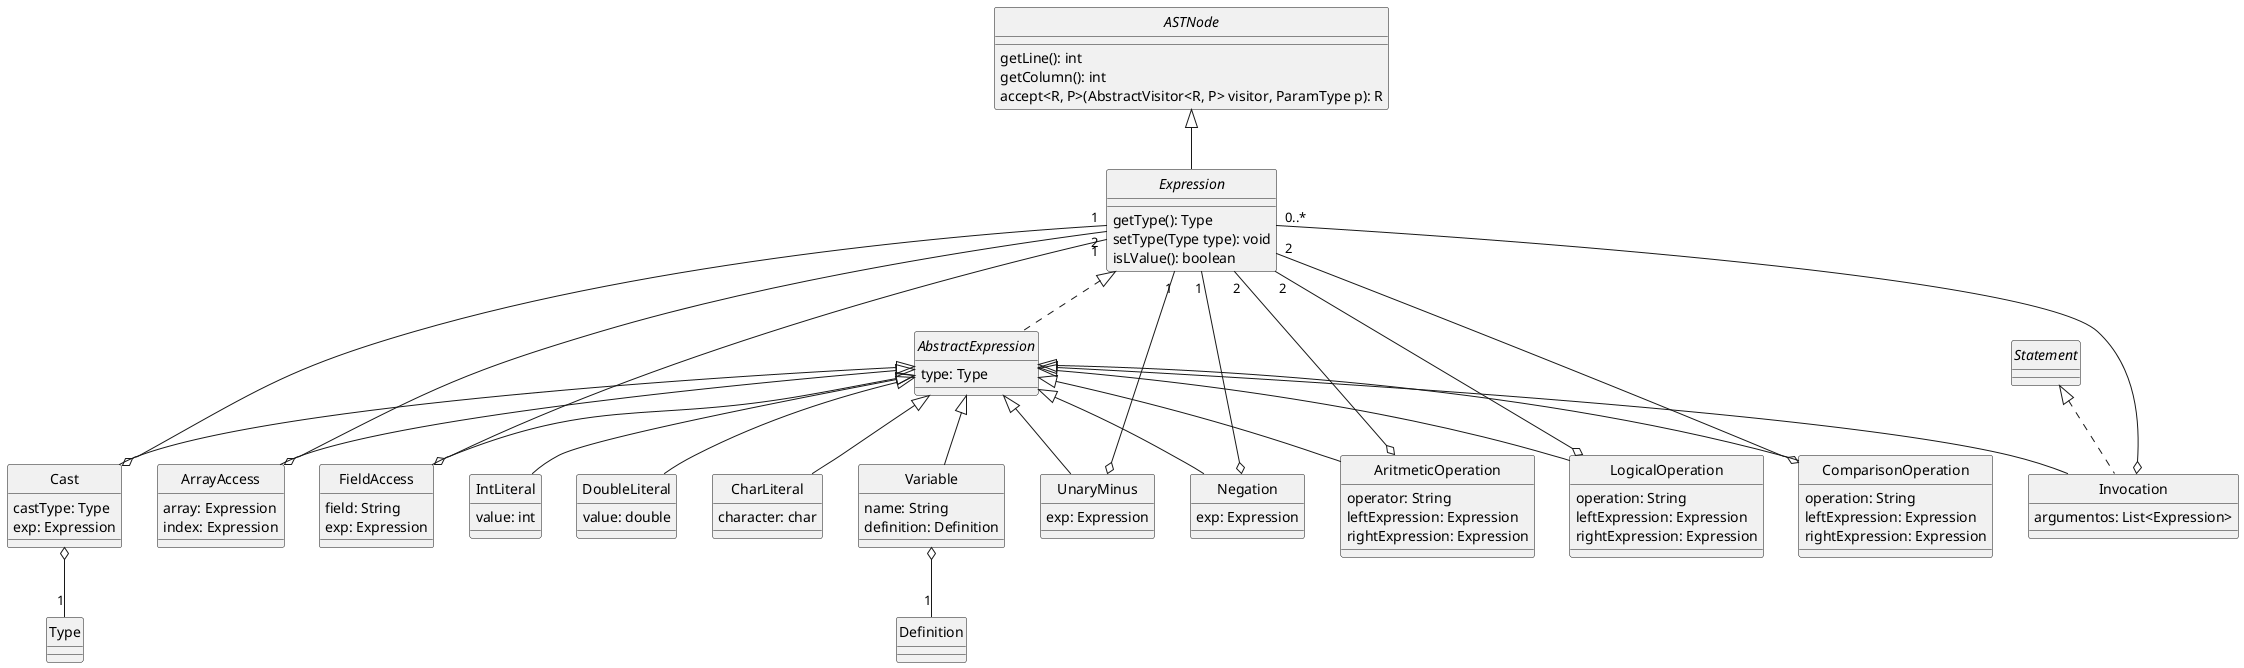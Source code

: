 @startuml Expressions
skinparam style strictuml
skinparam monochrome true


interface ASTNode {
    getLine(): int
    getColumn(): int
    accept<R, P>(AbstractVisitor<R, P> visitor, ParamType p): R
}

interface Expression {
    getType(): Type
    setType(Type type): void
    isLValue(): boolean
}

abstract AbstractExpression implements Expression {
    type: Type
}

class IntLiteral {
    value: int
}

class DoubleLiteral {
    value: double
}

class CharLiteral {
    character: char
}

class Variable {
    name: String
    definition: Definition
}

class AritmeticOperation {
    operator: String
    leftExpression: Expression
    rightExpression: Expression
    ' Deben de poder ser evaluables
}

class LogicalOperation extends AbstractExpression {
    operation: String
    leftExpression: Expression
    rightExpression: Expression
'    En este caso deben de ser enteron para poder funcionar
}

class ComparisonOperation extends AbstractExpression {
    operation: String
    leftExpression: Expression
    rightExpression: Expression
}

class Invocation extends AbstractExpression implements Statement {
    argumentos: List<Expression>
}

class Cast {
    castType: Type
    exp: Expression
}

class ArrayAccess extends AbstractExpression {
    array: Expression
    index: Expression
}

class FieldAccess extends AbstractExpression {
    field: String
    exp: Expression
}

class UnaryMinus extends AbstractExpression {
    exp: Expression
}

class Negation extends AbstractExpression {
    exp: Expression
}


ASTNode <|-- Expression
AbstractExpression <|-- IntLiteral
AbstractExpression <|-- DoubleLiteral
AbstractExpression <|-- CharLiteral
AbstractExpression <|-- Variable
AbstractExpression <|-- AritmeticOperation
AritmeticOperation o-- "2" Expression
LogicalOperation o-- "2" Expression
ComparisonOperation o-- "2" Expression
Negation o-- "1" Expression
UnaryMinus o-- "1" Expression
Cast o-- "1" Expression
FieldAccess o-- "1" Expression
Invocation o-- "0..*" Expression
ArrayAccess o-- "2" Expression
AbstractExpression <|-- Cast

' TIPS: Not needed to define class in PlantUML to make a diagram
Variable o-- "1" Definition
Cast o-- "1" Type

@enduml
